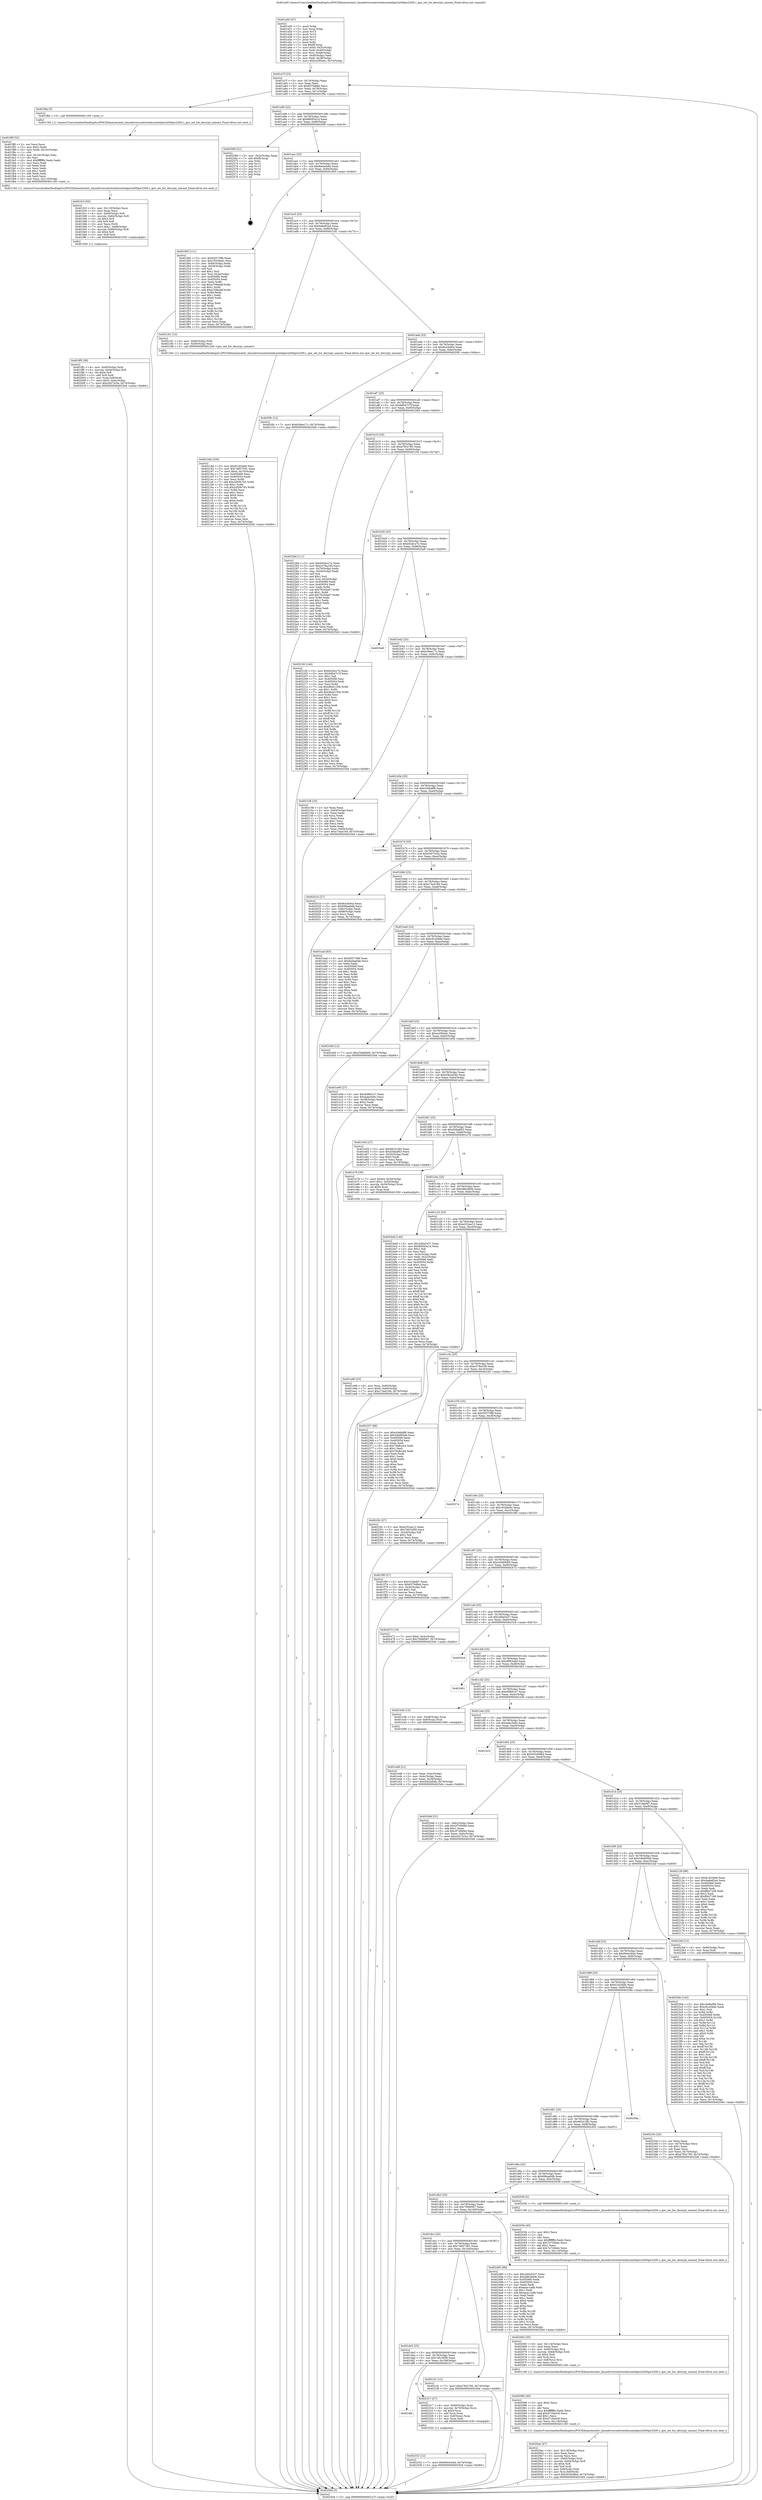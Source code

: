 digraph "0x401a50" {
  label = "0x401a50 (/mnt/c/Users/mathe/Desktop/tcc/POCII/binaries/extr_linuxdriversnetwirelessintelipw2x00ipw2200.c_ipw_set_hw_decrypt_unicast_Final-ollvm.out::main(0))"
  labelloc = "t"
  node[shape=record]

  Entry [label="",width=0.3,height=0.3,shape=circle,fillcolor=black,style=filled]
  "0x401a7f" [label="{
     0x401a7f [23]\l
     | [instrs]\l
     &nbsp;&nbsp;0x401a7f \<+3\>: mov -0x74(%rbp),%eax\l
     &nbsp;&nbsp;0x401a82 \<+2\>: mov %eax,%ecx\l
     &nbsp;&nbsp;0x401a84 \<+6\>: sub $0x837b8feb,%ecx\l
     &nbsp;&nbsp;0x401a8a \<+3\>: mov %eax,-0x78(%rbp)\l
     &nbsp;&nbsp;0x401a8d \<+3\>: mov %ecx,-0x7c(%rbp)\l
     &nbsp;&nbsp;0x401a90 \<+6\>: je 0000000000401f8a \<main+0x53a\>\l
  }"]
  "0x401f8a" [label="{
     0x401f8a [5]\l
     | [instrs]\l
     &nbsp;&nbsp;0x401f8a \<+5\>: call 0000000000401160 \<next_i\>\l
     | [calls]\l
     &nbsp;&nbsp;0x401160 \{1\} (/mnt/c/Users/mathe/Desktop/tcc/POCII/binaries/extr_linuxdriversnetwirelessintelipw2x00ipw2200.c_ipw_set_hw_decrypt_unicast_Final-ollvm.out::next_i)\l
  }"]
  "0x401a96" [label="{
     0x401a96 [22]\l
     | [instrs]\l
     &nbsp;&nbsp;0x401a96 \<+5\>: jmp 0000000000401a9b \<main+0x4b\>\l
     &nbsp;&nbsp;0x401a9b \<+3\>: mov -0x78(%rbp),%eax\l
     &nbsp;&nbsp;0x401a9e \<+5\>: sub $0x86093a14,%eax\l
     &nbsp;&nbsp;0x401aa3 \<+3\>: mov %eax,-0x80(%rbp)\l
     &nbsp;&nbsp;0x401aa6 \<+6\>: je 0000000000402569 \<main+0xb19\>\l
  }"]
  Exit [label="",width=0.3,height=0.3,shape=circle,fillcolor=black,style=filled,peripheries=2]
  "0x402569" [label="{
     0x402569 [21]\l
     | [instrs]\l
     &nbsp;&nbsp;0x402569 \<+3\>: mov -0x2c(%rbp),%eax\l
     &nbsp;&nbsp;0x40256c \<+7\>: add $0xf8,%rsp\l
     &nbsp;&nbsp;0x402573 \<+1\>: pop %rbx\l
     &nbsp;&nbsp;0x402574 \<+2\>: pop %r12\l
     &nbsp;&nbsp;0x402576 \<+2\>: pop %r13\l
     &nbsp;&nbsp;0x402578 \<+2\>: pop %r14\l
     &nbsp;&nbsp;0x40257a \<+2\>: pop %r15\l
     &nbsp;&nbsp;0x40257c \<+1\>: pop %rbp\l
     &nbsp;&nbsp;0x40257d \<+1\>: ret\l
  }"]
  "0x401aac" [label="{
     0x401aac [25]\l
     | [instrs]\l
     &nbsp;&nbsp;0x401aac \<+5\>: jmp 0000000000401ab1 \<main+0x61\>\l
     &nbsp;&nbsp;0x401ab1 \<+3\>: mov -0x78(%rbp),%eax\l
     &nbsp;&nbsp;0x401ab4 \<+5\>: sub $0x8a0aebde,%eax\l
     &nbsp;&nbsp;0x401ab9 \<+6\>: mov %eax,-0x84(%rbp)\l
     &nbsp;&nbsp;0x401abf \<+6\>: je 0000000000401f00 \<main+0x4b0\>\l
  }"]
  "0x4023bb" [label="{
     0x4023bb [142]\l
     | [instrs]\l
     &nbsp;&nbsp;0x4023bb \<+5\>: mov $0xc048a9f6,%ecx\l
     &nbsp;&nbsp;0x4023c0 \<+5\>: mov $0xc81a5dde,%edx\l
     &nbsp;&nbsp;0x4023c5 \<+3\>: mov $0x1,%sil\l
     &nbsp;&nbsp;0x4023c8 \<+3\>: xor %r8d,%r8d\l
     &nbsp;&nbsp;0x4023cb \<+8\>: mov 0x405068,%r9d\l
     &nbsp;&nbsp;0x4023d3 \<+8\>: mov 0x405054,%r10d\l
     &nbsp;&nbsp;0x4023db \<+4\>: sub $0x1,%r8d\l
     &nbsp;&nbsp;0x4023df \<+3\>: mov %r9d,%r11d\l
     &nbsp;&nbsp;0x4023e2 \<+3\>: add %r8d,%r11d\l
     &nbsp;&nbsp;0x4023e5 \<+4\>: imul %r11d,%r9d\l
     &nbsp;&nbsp;0x4023e9 \<+4\>: and $0x1,%r9d\l
     &nbsp;&nbsp;0x4023ed \<+4\>: cmp $0x0,%r9d\l
     &nbsp;&nbsp;0x4023f1 \<+3\>: sete %bl\l
     &nbsp;&nbsp;0x4023f4 \<+4\>: cmp $0xa,%r10d\l
     &nbsp;&nbsp;0x4023f8 \<+4\>: setl %r14b\l
     &nbsp;&nbsp;0x4023fc \<+3\>: mov %bl,%r15b\l
     &nbsp;&nbsp;0x4023ff \<+4\>: xor $0xff,%r15b\l
     &nbsp;&nbsp;0x402403 \<+3\>: mov %r14b,%r12b\l
     &nbsp;&nbsp;0x402406 \<+4\>: xor $0xff,%r12b\l
     &nbsp;&nbsp;0x40240a \<+4\>: xor $0x1,%sil\l
     &nbsp;&nbsp;0x40240e \<+3\>: mov %r15b,%r13b\l
     &nbsp;&nbsp;0x402411 \<+4\>: and $0xff,%r13b\l
     &nbsp;&nbsp;0x402415 \<+3\>: and %sil,%bl\l
     &nbsp;&nbsp;0x402418 \<+3\>: mov %r12b,%al\l
     &nbsp;&nbsp;0x40241b \<+2\>: and $0xff,%al\l
     &nbsp;&nbsp;0x40241d \<+3\>: and %sil,%r14b\l
     &nbsp;&nbsp;0x402420 \<+3\>: or %bl,%r13b\l
     &nbsp;&nbsp;0x402423 \<+3\>: or %r14b,%al\l
     &nbsp;&nbsp;0x402426 \<+3\>: xor %al,%r13b\l
     &nbsp;&nbsp;0x402429 \<+3\>: or %r12b,%r15b\l
     &nbsp;&nbsp;0x40242c \<+4\>: xor $0xff,%r15b\l
     &nbsp;&nbsp;0x402430 \<+4\>: or $0x1,%sil\l
     &nbsp;&nbsp;0x402434 \<+3\>: and %sil,%r15b\l
     &nbsp;&nbsp;0x402437 \<+3\>: or %r15b,%r13b\l
     &nbsp;&nbsp;0x40243a \<+4\>: test $0x1,%r13b\l
     &nbsp;&nbsp;0x40243e \<+3\>: cmovne %edx,%ecx\l
     &nbsp;&nbsp;0x402441 \<+3\>: mov %ecx,-0x74(%rbp)\l
     &nbsp;&nbsp;0x402444 \<+5\>: jmp 00000000004025d4 \<main+0xb84\>\l
  }"]
  "0x401f00" [label="{
     0x401f00 [111]\l
     | [instrs]\l
     &nbsp;&nbsp;0x401f00 \<+5\>: mov $0xf2f37388,%eax\l
     &nbsp;&nbsp;0x401f05 \<+5\>: mov $0x19328a0c,%ecx\l
     &nbsp;&nbsp;0x401f0a \<+3\>: mov -0x64(%rbp),%edx\l
     &nbsp;&nbsp;0x401f0d \<+3\>: cmp -0x54(%rbp),%edx\l
     &nbsp;&nbsp;0x401f10 \<+4\>: setl %sil\l
     &nbsp;&nbsp;0x401f14 \<+4\>: and $0x1,%sil\l
     &nbsp;&nbsp;0x401f18 \<+4\>: mov %sil,-0x2e(%rbp)\l
     &nbsp;&nbsp;0x401f1c \<+7\>: mov 0x405068,%edx\l
     &nbsp;&nbsp;0x401f23 \<+7\>: mov 0x405054,%edi\l
     &nbsp;&nbsp;0x401f2a \<+3\>: mov %edx,%r8d\l
     &nbsp;&nbsp;0x401f2d \<+7\>: sub $0xa708edaf,%r8d\l
     &nbsp;&nbsp;0x401f34 \<+4\>: sub $0x1,%r8d\l
     &nbsp;&nbsp;0x401f38 \<+7\>: add $0xa708edaf,%r8d\l
     &nbsp;&nbsp;0x401f3f \<+4\>: imul %r8d,%edx\l
     &nbsp;&nbsp;0x401f43 \<+3\>: and $0x1,%edx\l
     &nbsp;&nbsp;0x401f46 \<+3\>: cmp $0x0,%edx\l
     &nbsp;&nbsp;0x401f49 \<+4\>: sete %sil\l
     &nbsp;&nbsp;0x401f4d \<+3\>: cmp $0xa,%edi\l
     &nbsp;&nbsp;0x401f50 \<+4\>: setl %r9b\l
     &nbsp;&nbsp;0x401f54 \<+3\>: mov %sil,%r10b\l
     &nbsp;&nbsp;0x401f57 \<+3\>: and %r9b,%r10b\l
     &nbsp;&nbsp;0x401f5a \<+3\>: xor %r9b,%sil\l
     &nbsp;&nbsp;0x401f5d \<+3\>: or %sil,%r10b\l
     &nbsp;&nbsp;0x401f60 \<+4\>: test $0x1,%r10b\l
     &nbsp;&nbsp;0x401f64 \<+3\>: cmovne %ecx,%eax\l
     &nbsp;&nbsp;0x401f67 \<+3\>: mov %eax,-0x74(%rbp)\l
     &nbsp;&nbsp;0x401f6a \<+5\>: jmp 00000000004025d4 \<main+0xb84\>\l
  }"]
  "0x401ac5" [label="{
     0x401ac5 [25]\l
     | [instrs]\l
     &nbsp;&nbsp;0x401ac5 \<+5\>: jmp 0000000000401aca \<main+0x7a\>\l
     &nbsp;&nbsp;0x401aca \<+3\>: mov -0x78(%rbp),%eax\l
     &nbsp;&nbsp;0x401acd \<+5\>: sub $0x9a8e82a4,%eax\l
     &nbsp;&nbsp;0x401ad2 \<+6\>: mov %eax,-0x88(%rbp)\l
     &nbsp;&nbsp;0x401ad8 \<+6\>: je 0000000000402181 \<main+0x731\>\l
  }"]
  "0x402332" [label="{
     0x402332 [12]\l
     | [instrs]\l
     &nbsp;&nbsp;0x402332 \<+7\>: movl $0x60e4c6a4,-0x74(%rbp)\l
     &nbsp;&nbsp;0x402339 \<+5\>: jmp 00000000004025d4 \<main+0xb84\>\l
  }"]
  "0x402181" [label="{
     0x402181 [12]\l
     | [instrs]\l
     &nbsp;&nbsp;0x402181 \<+4\>: mov -0x60(%rbp),%rdi\l
     &nbsp;&nbsp;0x402185 \<+3\>: mov -0x50(%rbp),%esi\l
     &nbsp;&nbsp;0x402188 \<+5\>: call 00000000004013e0 \<ipw_set_hw_decrypt_unicast\>\l
     | [calls]\l
     &nbsp;&nbsp;0x4013e0 \{1\} (/mnt/c/Users/mathe/Desktop/tcc/POCII/binaries/extr_linuxdriversnetwirelessintelipw2x00ipw2200.c_ipw_set_hw_decrypt_unicast_Final-ollvm.out::ipw_set_hw_decrypt_unicast)\l
  }"]
  "0x401ade" [label="{
     0x401ade [25]\l
     | [instrs]\l
     &nbsp;&nbsp;0x401ade \<+5\>: jmp 0000000000401ae3 \<main+0x93\>\l
     &nbsp;&nbsp;0x401ae3 \<+3\>: mov -0x78(%rbp),%eax\l
     &nbsp;&nbsp;0x401ae6 \<+5\>: sub $0x9ce3e9ce,%eax\l
     &nbsp;&nbsp;0x401aeb \<+6\>: mov %eax,-0x8c(%rbp)\l
     &nbsp;&nbsp;0x401af1 \<+6\>: je 00000000004020fc \<main+0x6ac\>\l
  }"]
  "0x401dfe" [label="{
     0x401dfe\l
  }", style=dashed]
  "0x4020fc" [label="{
     0x4020fc [12]\l
     | [instrs]\l
     &nbsp;&nbsp;0x4020fc \<+7\>: movl $0xb36ee17c,-0x74(%rbp)\l
     &nbsp;&nbsp;0x402103 \<+5\>: jmp 00000000004025d4 \<main+0xb84\>\l
  }"]
  "0x401af7" [label="{
     0x401af7 [25]\l
     | [instrs]\l
     &nbsp;&nbsp;0x401af7 \<+5\>: jmp 0000000000401afc \<main+0xac\>\l
     &nbsp;&nbsp;0x401afc \<+3\>: mov -0x78(%rbp),%eax\l
     &nbsp;&nbsp;0x401aff \<+5\>: sub $0x9db47c7f,%eax\l
     &nbsp;&nbsp;0x401b04 \<+6\>: mov %eax,-0x90(%rbp)\l
     &nbsp;&nbsp;0x401b0a \<+6\>: je 000000000040228d \<main+0x83d\>\l
  }"]
  "0x402317" [label="{
     0x402317 [27]\l
     | [instrs]\l
     &nbsp;&nbsp;0x402317 \<+4\>: mov -0x60(%rbp),%rax\l
     &nbsp;&nbsp;0x40231b \<+4\>: movslq -0x70(%rbp),%rcx\l
     &nbsp;&nbsp;0x40231f \<+4\>: shl $0x4,%rcx\l
     &nbsp;&nbsp;0x402323 \<+3\>: add %rcx,%rax\l
     &nbsp;&nbsp;0x402326 \<+4\>: mov 0x8(%rax),%rax\l
     &nbsp;&nbsp;0x40232a \<+3\>: mov %rax,%rdi\l
     &nbsp;&nbsp;0x40232d \<+5\>: call 0000000000401030 \<free@plt\>\l
     | [calls]\l
     &nbsp;&nbsp;0x401030 \{1\} (unknown)\l
  }"]
  "0x40228d" [label="{
     0x40228d [111]\l
     | [instrs]\l
     &nbsp;&nbsp;0x40228d \<+5\>: mov $0xb02bcc7e,%eax\l
     &nbsp;&nbsp;0x402292 \<+5\>: mov $0xe378a339,%ecx\l
     &nbsp;&nbsp;0x402297 \<+3\>: mov -0x70(%rbp),%edx\l
     &nbsp;&nbsp;0x40229a \<+3\>: cmp -0x54(%rbp),%edx\l
     &nbsp;&nbsp;0x40229d \<+4\>: setl %sil\l
     &nbsp;&nbsp;0x4022a1 \<+4\>: and $0x1,%sil\l
     &nbsp;&nbsp;0x4022a5 \<+4\>: mov %sil,-0x2d(%rbp)\l
     &nbsp;&nbsp;0x4022a9 \<+7\>: mov 0x405068,%edx\l
     &nbsp;&nbsp;0x4022b0 \<+7\>: mov 0x405054,%edi\l
     &nbsp;&nbsp;0x4022b7 \<+3\>: mov %edx,%r8d\l
     &nbsp;&nbsp;0x4022ba \<+7\>: sub $0x76204a07,%r8d\l
     &nbsp;&nbsp;0x4022c1 \<+4\>: sub $0x1,%r8d\l
     &nbsp;&nbsp;0x4022c5 \<+7\>: add $0x76204a07,%r8d\l
     &nbsp;&nbsp;0x4022cc \<+4\>: imul %r8d,%edx\l
     &nbsp;&nbsp;0x4022d0 \<+3\>: and $0x1,%edx\l
     &nbsp;&nbsp;0x4022d3 \<+3\>: cmp $0x0,%edx\l
     &nbsp;&nbsp;0x4022d6 \<+4\>: sete %sil\l
     &nbsp;&nbsp;0x4022da \<+3\>: cmp $0xa,%edi\l
     &nbsp;&nbsp;0x4022dd \<+4\>: setl %r9b\l
     &nbsp;&nbsp;0x4022e1 \<+3\>: mov %sil,%r10b\l
     &nbsp;&nbsp;0x4022e4 \<+3\>: and %r9b,%r10b\l
     &nbsp;&nbsp;0x4022e7 \<+3\>: xor %r9b,%sil\l
     &nbsp;&nbsp;0x4022ea \<+3\>: or %sil,%r10b\l
     &nbsp;&nbsp;0x4022ed \<+4\>: test $0x1,%r10b\l
     &nbsp;&nbsp;0x4022f1 \<+3\>: cmovne %ecx,%eax\l
     &nbsp;&nbsp;0x4022f4 \<+3\>: mov %eax,-0x74(%rbp)\l
     &nbsp;&nbsp;0x4022f7 \<+5\>: jmp 00000000004025d4 \<main+0xb84\>\l
  }"]
  "0x401b10" [label="{
     0x401b10 [25]\l
     | [instrs]\l
     &nbsp;&nbsp;0x401b10 \<+5\>: jmp 0000000000401b15 \<main+0xc5\>\l
     &nbsp;&nbsp;0x401b15 \<+3\>: mov -0x78(%rbp),%eax\l
     &nbsp;&nbsp;0x401b18 \<+5\>: sub $0xa783c785,%eax\l
     &nbsp;&nbsp;0x401b1d \<+6\>: mov %eax,-0x94(%rbp)\l
     &nbsp;&nbsp;0x401b23 \<+6\>: je 00000000004021fd \<main+0x7ad\>\l
  }"]
  "0x401de5" [label="{
     0x401de5 [25]\l
     | [instrs]\l
     &nbsp;&nbsp;0x401de5 \<+5\>: jmp 0000000000401dea \<main+0x39a\>\l
     &nbsp;&nbsp;0x401dea \<+3\>: mov -0x78(%rbp),%eax\l
     &nbsp;&nbsp;0x401ded \<+5\>: sub $0x7d01bf56,%eax\l
     &nbsp;&nbsp;0x401df2 \<+6\>: mov %eax,-0x108(%rbp)\l
     &nbsp;&nbsp;0x401df8 \<+6\>: je 0000000000402317 \<main+0x8c7\>\l
  }"]
  "0x4021fd" [label="{
     0x4021fd [144]\l
     | [instrs]\l
     &nbsp;&nbsp;0x4021fd \<+5\>: mov $0xb02bcc7e,%eax\l
     &nbsp;&nbsp;0x402202 \<+5\>: mov $0x9db47c7f,%ecx\l
     &nbsp;&nbsp;0x402207 \<+2\>: mov $0x1,%dl\l
     &nbsp;&nbsp;0x402209 \<+7\>: mov 0x405068,%esi\l
     &nbsp;&nbsp;0x402210 \<+7\>: mov 0x405054,%edi\l
     &nbsp;&nbsp;0x402217 \<+3\>: mov %esi,%r8d\l
     &nbsp;&nbsp;0x40221a \<+7\>: sub $0x46a4135b,%r8d\l
     &nbsp;&nbsp;0x402221 \<+4\>: sub $0x1,%r8d\l
     &nbsp;&nbsp;0x402225 \<+7\>: add $0x46a4135b,%r8d\l
     &nbsp;&nbsp;0x40222c \<+4\>: imul %r8d,%esi\l
     &nbsp;&nbsp;0x402230 \<+3\>: and $0x1,%esi\l
     &nbsp;&nbsp;0x402233 \<+3\>: cmp $0x0,%esi\l
     &nbsp;&nbsp;0x402236 \<+4\>: sete %r9b\l
     &nbsp;&nbsp;0x40223a \<+3\>: cmp $0xa,%edi\l
     &nbsp;&nbsp;0x40223d \<+4\>: setl %r10b\l
     &nbsp;&nbsp;0x402241 \<+3\>: mov %r9b,%r11b\l
     &nbsp;&nbsp;0x402244 \<+4\>: xor $0xff,%r11b\l
     &nbsp;&nbsp;0x402248 \<+3\>: mov %r10b,%bl\l
     &nbsp;&nbsp;0x40224b \<+3\>: xor $0xff,%bl\l
     &nbsp;&nbsp;0x40224e \<+3\>: xor $0x1,%dl\l
     &nbsp;&nbsp;0x402251 \<+3\>: mov %r11b,%r14b\l
     &nbsp;&nbsp;0x402254 \<+4\>: and $0xff,%r14b\l
     &nbsp;&nbsp;0x402258 \<+3\>: and %dl,%r9b\l
     &nbsp;&nbsp;0x40225b \<+3\>: mov %bl,%r15b\l
     &nbsp;&nbsp;0x40225e \<+4\>: and $0xff,%r15b\l
     &nbsp;&nbsp;0x402262 \<+3\>: and %dl,%r10b\l
     &nbsp;&nbsp;0x402265 \<+3\>: or %r9b,%r14b\l
     &nbsp;&nbsp;0x402268 \<+3\>: or %r10b,%r15b\l
     &nbsp;&nbsp;0x40226b \<+3\>: xor %r15b,%r14b\l
     &nbsp;&nbsp;0x40226e \<+3\>: or %bl,%r11b\l
     &nbsp;&nbsp;0x402271 \<+4\>: xor $0xff,%r11b\l
     &nbsp;&nbsp;0x402275 \<+3\>: or $0x1,%dl\l
     &nbsp;&nbsp;0x402278 \<+3\>: and %dl,%r11b\l
     &nbsp;&nbsp;0x40227b \<+3\>: or %r11b,%r14b\l
     &nbsp;&nbsp;0x40227e \<+4\>: test $0x1,%r14b\l
     &nbsp;&nbsp;0x402282 \<+3\>: cmovne %ecx,%eax\l
     &nbsp;&nbsp;0x402285 \<+3\>: mov %eax,-0x74(%rbp)\l
     &nbsp;&nbsp;0x402288 \<+5\>: jmp 00000000004025d4 \<main+0xb84\>\l
  }"]
  "0x401b29" [label="{
     0x401b29 [25]\l
     | [instrs]\l
     &nbsp;&nbsp;0x401b29 \<+5\>: jmp 0000000000401b2e \<main+0xde\>\l
     &nbsp;&nbsp;0x401b2e \<+3\>: mov -0x78(%rbp),%eax\l
     &nbsp;&nbsp;0x401b31 \<+5\>: sub $0xb02bcc7e,%eax\l
     &nbsp;&nbsp;0x401b36 \<+6\>: mov %eax,-0x98(%rbp)\l
     &nbsp;&nbsp;0x401b3c \<+6\>: je 00000000004025a9 \<main+0xb59\>\l
  }"]
  "0x4021f1" [label="{
     0x4021f1 [12]\l
     | [instrs]\l
     &nbsp;&nbsp;0x4021f1 \<+7\>: movl $0xa783c785,-0x74(%rbp)\l
     &nbsp;&nbsp;0x4021f8 \<+5\>: jmp 00000000004025d4 \<main+0xb84\>\l
  }"]
  "0x4025a9" [label="{
     0x4025a9\l
  }", style=dashed]
  "0x401b42" [label="{
     0x401b42 [25]\l
     | [instrs]\l
     &nbsp;&nbsp;0x401b42 \<+5\>: jmp 0000000000401b47 \<main+0xf7\>\l
     &nbsp;&nbsp;0x401b47 \<+3\>: mov -0x78(%rbp),%eax\l
     &nbsp;&nbsp;0x401b4a \<+5\>: sub $0xb36ee17c,%eax\l
     &nbsp;&nbsp;0x401b4f \<+6\>: mov %eax,-0x9c(%rbp)\l
     &nbsp;&nbsp;0x401b55 \<+6\>: je 0000000000402108 \<main+0x6b8\>\l
  }"]
  "0x401dcc" [label="{
     0x401dcc [25]\l
     | [instrs]\l
     &nbsp;&nbsp;0x401dcc \<+5\>: jmp 0000000000401dd1 \<main+0x381\>\l
     &nbsp;&nbsp;0x401dd1 \<+3\>: mov -0x78(%rbp),%eax\l
     &nbsp;&nbsp;0x401dd4 \<+5\>: sub $0x74857391,%eax\l
     &nbsp;&nbsp;0x401dd9 \<+6\>: mov %eax,-0x104(%rbp)\l
     &nbsp;&nbsp;0x401ddf \<+6\>: je 00000000004021f1 \<main+0x7a1\>\l
  }"]
  "0x402108" [label="{
     0x402108 [33]\l
     | [instrs]\l
     &nbsp;&nbsp;0x402108 \<+2\>: xor %eax,%eax\l
     &nbsp;&nbsp;0x40210a \<+3\>: mov -0x64(%rbp),%ecx\l
     &nbsp;&nbsp;0x40210d \<+2\>: mov %eax,%edx\l
     &nbsp;&nbsp;0x40210f \<+2\>: sub %ecx,%edx\l
     &nbsp;&nbsp;0x402111 \<+2\>: mov %eax,%ecx\l
     &nbsp;&nbsp;0x402113 \<+3\>: sub $0x1,%ecx\l
     &nbsp;&nbsp;0x402116 \<+2\>: add %ecx,%edx\l
     &nbsp;&nbsp;0x402118 \<+2\>: sub %edx,%eax\l
     &nbsp;&nbsp;0x40211a \<+3\>: mov %eax,-0x64(%rbp)\l
     &nbsp;&nbsp;0x40211d \<+7\>: movl $0xc74a4184,-0x74(%rbp)\l
     &nbsp;&nbsp;0x402124 \<+5\>: jmp 00000000004025d4 \<main+0xb84\>\l
  }"]
  "0x401b5b" [label="{
     0x401b5b [25]\l
     | [instrs]\l
     &nbsp;&nbsp;0x401b5b \<+5\>: jmp 0000000000401b60 \<main+0x110\>\l
     &nbsp;&nbsp;0x401b60 \<+3\>: mov -0x78(%rbp),%eax\l
     &nbsp;&nbsp;0x401b63 \<+5\>: sub $0xc048a9f6,%eax\l
     &nbsp;&nbsp;0x401b68 \<+6\>: mov %eax,-0xa0(%rbp)\l
     &nbsp;&nbsp;0x401b6e \<+6\>: je 00000000004025b5 \<main+0xb65\>\l
  }"]
  "0x402485" [label="{
     0x402485 [88]\l
     | [instrs]\l
     &nbsp;&nbsp;0x402485 \<+5\>: mov $0x2d0a5437,%eax\l
     &nbsp;&nbsp;0x40248a \<+5\>: mov $0xdd6cbb0b,%ecx\l
     &nbsp;&nbsp;0x40248f \<+7\>: mov 0x405068,%edx\l
     &nbsp;&nbsp;0x402496 \<+7\>: mov 0x405054,%esi\l
     &nbsp;&nbsp;0x40249d \<+2\>: mov %edx,%edi\l
     &nbsp;&nbsp;0x40249f \<+6\>: sub $0xeaac1adb,%edi\l
     &nbsp;&nbsp;0x4024a5 \<+3\>: sub $0x1,%edi\l
     &nbsp;&nbsp;0x4024a8 \<+6\>: add $0xeaac1adb,%edi\l
     &nbsp;&nbsp;0x4024ae \<+3\>: imul %edi,%edx\l
     &nbsp;&nbsp;0x4024b1 \<+3\>: and $0x1,%edx\l
     &nbsp;&nbsp;0x4024b4 \<+3\>: cmp $0x0,%edx\l
     &nbsp;&nbsp;0x4024b7 \<+4\>: sete %r8b\l
     &nbsp;&nbsp;0x4024bb \<+3\>: cmp $0xa,%esi\l
     &nbsp;&nbsp;0x4024be \<+4\>: setl %r9b\l
     &nbsp;&nbsp;0x4024c2 \<+3\>: mov %r8b,%r10b\l
     &nbsp;&nbsp;0x4024c5 \<+3\>: and %r9b,%r10b\l
     &nbsp;&nbsp;0x4024c8 \<+3\>: xor %r9b,%r8b\l
     &nbsp;&nbsp;0x4024cb \<+3\>: or %r8b,%r10b\l
     &nbsp;&nbsp;0x4024ce \<+4\>: test $0x1,%r10b\l
     &nbsp;&nbsp;0x4024d2 \<+3\>: cmovne %ecx,%eax\l
     &nbsp;&nbsp;0x4024d5 \<+3\>: mov %eax,-0x74(%rbp)\l
     &nbsp;&nbsp;0x4024d8 \<+5\>: jmp 00000000004025d4 \<main+0xb84\>\l
  }"]
  "0x4025b5" [label="{
     0x4025b5\l
  }", style=dashed]
  "0x401b74" [label="{
     0x401b74 [25]\l
     | [instrs]\l
     &nbsp;&nbsp;0x401b74 \<+5\>: jmp 0000000000401b79 \<main+0x129\>\l
     &nbsp;&nbsp;0x401b79 \<+3\>: mov -0x78(%rbp),%eax\l
     &nbsp;&nbsp;0x401b7c \<+5\>: sub $0xc0d73c5a,%eax\l
     &nbsp;&nbsp;0x401b81 \<+6\>: mov %eax,-0xa4(%rbp)\l
     &nbsp;&nbsp;0x401b87 \<+6\>: je 000000000040201b \<main+0x5cb\>\l
  }"]
  "0x40218d" [label="{
     0x40218d [100]\l
     | [instrs]\l
     &nbsp;&nbsp;0x40218d \<+5\>: mov $0x61d24bfe,%esi\l
     &nbsp;&nbsp;0x402192 \<+5\>: mov $0x74857391,%eax\l
     &nbsp;&nbsp;0x402197 \<+7\>: movl $0x0,-0x70(%rbp)\l
     &nbsp;&nbsp;0x40219e \<+7\>: mov 0x405068,%ecx\l
     &nbsp;&nbsp;0x4021a5 \<+7\>: mov 0x405054,%edx\l
     &nbsp;&nbsp;0x4021ac \<+3\>: mov %ecx,%r8d\l
     &nbsp;&nbsp;0x4021af \<+7\>: add $0x2d50b7d3,%r8d\l
     &nbsp;&nbsp;0x4021b6 \<+4\>: sub $0x1,%r8d\l
     &nbsp;&nbsp;0x4021ba \<+7\>: sub $0x2d50b7d3,%r8d\l
     &nbsp;&nbsp;0x4021c1 \<+4\>: imul %r8d,%ecx\l
     &nbsp;&nbsp;0x4021c5 \<+3\>: and $0x1,%ecx\l
     &nbsp;&nbsp;0x4021c8 \<+3\>: cmp $0x0,%ecx\l
     &nbsp;&nbsp;0x4021cb \<+4\>: sete %r9b\l
     &nbsp;&nbsp;0x4021cf \<+3\>: cmp $0xa,%edx\l
     &nbsp;&nbsp;0x4021d2 \<+4\>: setl %r10b\l
     &nbsp;&nbsp;0x4021d6 \<+3\>: mov %r9b,%r11b\l
     &nbsp;&nbsp;0x4021d9 \<+3\>: and %r10b,%r11b\l
     &nbsp;&nbsp;0x4021dc \<+3\>: xor %r10b,%r9b\l
     &nbsp;&nbsp;0x4021df \<+3\>: or %r9b,%r11b\l
     &nbsp;&nbsp;0x4021e2 \<+4\>: test $0x1,%r11b\l
     &nbsp;&nbsp;0x4021e6 \<+3\>: cmovne %eax,%esi\l
     &nbsp;&nbsp;0x4021e9 \<+3\>: mov %esi,-0x74(%rbp)\l
     &nbsp;&nbsp;0x4021ec \<+5\>: jmp 00000000004025d4 \<main+0xb84\>\l
  }"]
  "0x40201b" [label="{
     0x40201b [27]\l
     | [instrs]\l
     &nbsp;&nbsp;0x40201b \<+5\>: mov $0x9ce3e9ce,%eax\l
     &nbsp;&nbsp;0x402020 \<+5\>: mov $0x696aa0db,%ecx\l
     &nbsp;&nbsp;0x402025 \<+3\>: mov -0x6c(%rbp),%edx\l
     &nbsp;&nbsp;0x402028 \<+3\>: cmp -0x68(%rbp),%edx\l
     &nbsp;&nbsp;0x40202b \<+3\>: cmovl %ecx,%eax\l
     &nbsp;&nbsp;0x40202e \<+3\>: mov %eax,-0x74(%rbp)\l
     &nbsp;&nbsp;0x402031 \<+5\>: jmp 00000000004025d4 \<main+0xb84\>\l
  }"]
  "0x401b8d" [label="{
     0x401b8d [25]\l
     | [instrs]\l
     &nbsp;&nbsp;0x401b8d \<+5\>: jmp 0000000000401b92 \<main+0x142\>\l
     &nbsp;&nbsp;0x401b92 \<+3\>: mov -0x78(%rbp),%eax\l
     &nbsp;&nbsp;0x401b95 \<+5\>: sub $0xc74a4184,%eax\l
     &nbsp;&nbsp;0x401b9a \<+6\>: mov %eax,-0xa8(%rbp)\l
     &nbsp;&nbsp;0x401ba0 \<+6\>: je 0000000000401ead \<main+0x45d\>\l
  }"]
  "0x4020ae" [label="{
     0x4020ae [47]\l
     | [instrs]\l
     &nbsp;&nbsp;0x4020ae \<+6\>: mov -0x118(%rbp),%ecx\l
     &nbsp;&nbsp;0x4020b4 \<+3\>: imul %eax,%ecx\l
     &nbsp;&nbsp;0x4020b7 \<+3\>: movslq %ecx,%rsi\l
     &nbsp;&nbsp;0x4020ba \<+4\>: mov -0x60(%rbp),%rdi\l
     &nbsp;&nbsp;0x4020be \<+4\>: movslq -0x64(%rbp),%r8\l
     &nbsp;&nbsp;0x4020c2 \<+4\>: shl $0x4,%r8\l
     &nbsp;&nbsp;0x4020c6 \<+3\>: add %r8,%rdi\l
     &nbsp;&nbsp;0x4020c9 \<+4\>: mov 0x8(%rdi),%rdi\l
     &nbsp;&nbsp;0x4020cd \<+4\>: mov %rsi,0x8(%rdi)\l
     &nbsp;&nbsp;0x4020d1 \<+7\>: movl $0x5034586d,-0x74(%rbp)\l
     &nbsp;&nbsp;0x4020d8 \<+5\>: jmp 00000000004025d4 \<main+0xb84\>\l
  }"]
  "0x401ead" [label="{
     0x401ead [83]\l
     | [instrs]\l
     &nbsp;&nbsp;0x401ead \<+5\>: mov $0xf2f37388,%eax\l
     &nbsp;&nbsp;0x401eb2 \<+5\>: mov $0x8a0aebde,%ecx\l
     &nbsp;&nbsp;0x401eb7 \<+2\>: xor %edx,%edx\l
     &nbsp;&nbsp;0x401eb9 \<+7\>: mov 0x405068,%esi\l
     &nbsp;&nbsp;0x401ec0 \<+7\>: mov 0x405054,%edi\l
     &nbsp;&nbsp;0x401ec7 \<+3\>: sub $0x1,%edx\l
     &nbsp;&nbsp;0x401eca \<+3\>: mov %esi,%r8d\l
     &nbsp;&nbsp;0x401ecd \<+3\>: add %edx,%r8d\l
     &nbsp;&nbsp;0x401ed0 \<+4\>: imul %r8d,%esi\l
     &nbsp;&nbsp;0x401ed4 \<+3\>: and $0x1,%esi\l
     &nbsp;&nbsp;0x401ed7 \<+3\>: cmp $0x0,%esi\l
     &nbsp;&nbsp;0x401eda \<+4\>: sete %r9b\l
     &nbsp;&nbsp;0x401ede \<+3\>: cmp $0xa,%edi\l
     &nbsp;&nbsp;0x401ee1 \<+4\>: setl %r10b\l
     &nbsp;&nbsp;0x401ee5 \<+3\>: mov %r9b,%r11b\l
     &nbsp;&nbsp;0x401ee8 \<+3\>: and %r10b,%r11b\l
     &nbsp;&nbsp;0x401eeb \<+3\>: xor %r10b,%r9b\l
     &nbsp;&nbsp;0x401eee \<+3\>: or %r9b,%r11b\l
     &nbsp;&nbsp;0x401ef1 \<+4\>: test $0x1,%r11b\l
     &nbsp;&nbsp;0x401ef5 \<+3\>: cmovne %ecx,%eax\l
     &nbsp;&nbsp;0x401ef8 \<+3\>: mov %eax,-0x74(%rbp)\l
     &nbsp;&nbsp;0x401efb \<+5\>: jmp 00000000004025d4 \<main+0xb84\>\l
  }"]
  "0x401ba6" [label="{
     0x401ba6 [25]\l
     | [instrs]\l
     &nbsp;&nbsp;0x401ba6 \<+5\>: jmp 0000000000401bab \<main+0x15b\>\l
     &nbsp;&nbsp;0x401bab \<+3\>: mov -0x78(%rbp),%eax\l
     &nbsp;&nbsp;0x401bae \<+5\>: sub $0xc81a5dde,%eax\l
     &nbsp;&nbsp;0x401bb3 \<+6\>: mov %eax,-0xac(%rbp)\l
     &nbsp;&nbsp;0x401bb9 \<+6\>: je 0000000000402449 \<main+0x9f9\>\l
  }"]
  "0x402086" [label="{
     0x402086 [40]\l
     | [instrs]\l
     &nbsp;&nbsp;0x402086 \<+5\>: mov $0x2,%ecx\l
     &nbsp;&nbsp;0x40208b \<+1\>: cltd\l
     &nbsp;&nbsp;0x40208c \<+2\>: idiv %ecx\l
     &nbsp;&nbsp;0x40208e \<+6\>: imul $0xfffffffe,%edx,%ecx\l
     &nbsp;&nbsp;0x402094 \<+6\>: add $0xd716a430,%ecx\l
     &nbsp;&nbsp;0x40209a \<+3\>: add $0x1,%ecx\l
     &nbsp;&nbsp;0x40209d \<+6\>: sub $0xd716a430,%ecx\l
     &nbsp;&nbsp;0x4020a3 \<+6\>: mov %ecx,-0x118(%rbp)\l
     &nbsp;&nbsp;0x4020a9 \<+5\>: call 0000000000401160 \<next_i\>\l
     | [calls]\l
     &nbsp;&nbsp;0x401160 \{1\} (/mnt/c/Users/mathe/Desktop/tcc/POCII/binaries/extr_linuxdriversnetwirelessintelipw2x00ipw2200.c_ipw_set_hw_decrypt_unicast_Final-ollvm.out::next_i)\l
  }"]
  "0x402449" [label="{
     0x402449 [12]\l
     | [instrs]\l
     &nbsp;&nbsp;0x402449 \<+7\>: movl $0x25dd0b69,-0x74(%rbp)\l
     &nbsp;&nbsp;0x402450 \<+5\>: jmp 00000000004025d4 \<main+0xb84\>\l
  }"]
  "0x401bbf" [label="{
     0x401bbf [25]\l
     | [instrs]\l
     &nbsp;&nbsp;0x401bbf \<+5\>: jmp 0000000000401bc4 \<main+0x174\>\l
     &nbsp;&nbsp;0x401bc4 \<+3\>: mov -0x78(%rbp),%eax\l
     &nbsp;&nbsp;0x401bc7 \<+5\>: sub $0xce290a4c,%eax\l
     &nbsp;&nbsp;0x401bcc \<+6\>: mov %eax,-0xb0(%rbp)\l
     &nbsp;&nbsp;0x401bd2 \<+6\>: je 0000000000401e08 \<main+0x3b8\>\l
  }"]
  "0x402063" [label="{
     0x402063 [35]\l
     | [instrs]\l
     &nbsp;&nbsp;0x402063 \<+6\>: mov -0x114(%rbp),%ecx\l
     &nbsp;&nbsp;0x402069 \<+3\>: imul %eax,%ecx\l
     &nbsp;&nbsp;0x40206c \<+4\>: mov -0x60(%rbp),%rsi\l
     &nbsp;&nbsp;0x402070 \<+4\>: movslq -0x64(%rbp),%rdi\l
     &nbsp;&nbsp;0x402074 \<+4\>: shl $0x4,%rdi\l
     &nbsp;&nbsp;0x402078 \<+3\>: add %rdi,%rsi\l
     &nbsp;&nbsp;0x40207b \<+4\>: mov 0x8(%rsi),%rsi\l
     &nbsp;&nbsp;0x40207f \<+2\>: mov %ecx,(%rsi)\l
     &nbsp;&nbsp;0x402081 \<+5\>: call 0000000000401160 \<next_i\>\l
     | [calls]\l
     &nbsp;&nbsp;0x401160 \{1\} (/mnt/c/Users/mathe/Desktop/tcc/POCII/binaries/extr_linuxdriversnetwirelessintelipw2x00ipw2200.c_ipw_set_hw_decrypt_unicast_Final-ollvm.out::next_i)\l
  }"]
  "0x401e08" [label="{
     0x401e08 [27]\l
     | [instrs]\l
     &nbsp;&nbsp;0x401e08 \<+5\>: mov $0x40f691e7,%eax\l
     &nbsp;&nbsp;0x401e0d \<+5\>: mov $0x4abc5e6c,%ecx\l
     &nbsp;&nbsp;0x401e12 \<+3\>: mov -0x38(%rbp),%edx\l
     &nbsp;&nbsp;0x401e15 \<+3\>: cmp $0x2,%edx\l
     &nbsp;&nbsp;0x401e18 \<+3\>: cmovne %ecx,%eax\l
     &nbsp;&nbsp;0x401e1b \<+3\>: mov %eax,-0x74(%rbp)\l
     &nbsp;&nbsp;0x401e1e \<+5\>: jmp 00000000004025d4 \<main+0xb84\>\l
  }"]
  "0x401bd8" [label="{
     0x401bd8 [25]\l
     | [instrs]\l
     &nbsp;&nbsp;0x401bd8 \<+5\>: jmp 0000000000401bdd \<main+0x18d\>\l
     &nbsp;&nbsp;0x401bdd \<+3\>: mov -0x78(%rbp),%eax\l
     &nbsp;&nbsp;0x401be0 \<+5\>: sub $0xd3b2a04b,%eax\l
     &nbsp;&nbsp;0x401be5 \<+6\>: mov %eax,-0xb4(%rbp)\l
     &nbsp;&nbsp;0x401beb \<+6\>: je 0000000000401e5d \<main+0x40d\>\l
  }"]
  "0x4025d4" [label="{
     0x4025d4 [5]\l
     | [instrs]\l
     &nbsp;&nbsp;0x4025d4 \<+5\>: jmp 0000000000401a7f \<main+0x2f\>\l
  }"]
  "0x401a50" [label="{
     0x401a50 [47]\l
     | [instrs]\l
     &nbsp;&nbsp;0x401a50 \<+1\>: push %rbp\l
     &nbsp;&nbsp;0x401a51 \<+3\>: mov %rsp,%rbp\l
     &nbsp;&nbsp;0x401a54 \<+2\>: push %r15\l
     &nbsp;&nbsp;0x401a56 \<+2\>: push %r14\l
     &nbsp;&nbsp;0x401a58 \<+2\>: push %r13\l
     &nbsp;&nbsp;0x401a5a \<+2\>: push %r12\l
     &nbsp;&nbsp;0x401a5c \<+1\>: push %rbx\l
     &nbsp;&nbsp;0x401a5d \<+7\>: sub $0xf8,%rsp\l
     &nbsp;&nbsp;0x401a64 \<+7\>: movl $0x0,-0x3c(%rbp)\l
     &nbsp;&nbsp;0x401a6b \<+3\>: mov %edi,-0x40(%rbp)\l
     &nbsp;&nbsp;0x401a6e \<+4\>: mov %rsi,-0x48(%rbp)\l
     &nbsp;&nbsp;0x401a72 \<+3\>: mov -0x40(%rbp),%edi\l
     &nbsp;&nbsp;0x401a75 \<+3\>: mov %edi,-0x38(%rbp)\l
     &nbsp;&nbsp;0x401a78 \<+7\>: movl $0xce290a4c,-0x74(%rbp)\l
  }"]
  "0x40203b" [label="{
     0x40203b [40]\l
     | [instrs]\l
     &nbsp;&nbsp;0x40203b \<+5\>: mov $0x2,%ecx\l
     &nbsp;&nbsp;0x402040 \<+1\>: cltd\l
     &nbsp;&nbsp;0x402041 \<+2\>: idiv %ecx\l
     &nbsp;&nbsp;0x402043 \<+6\>: imul $0xfffffffe,%edx,%ecx\l
     &nbsp;&nbsp;0x402049 \<+6\>: sub $0x7e73d4dc,%ecx\l
     &nbsp;&nbsp;0x40204f \<+3\>: add $0x1,%ecx\l
     &nbsp;&nbsp;0x402052 \<+6\>: add $0x7e73d4dc,%ecx\l
     &nbsp;&nbsp;0x402058 \<+6\>: mov %ecx,-0x114(%rbp)\l
     &nbsp;&nbsp;0x40205e \<+5\>: call 0000000000401160 \<next_i\>\l
     | [calls]\l
     &nbsp;&nbsp;0x401160 \{1\} (/mnt/c/Users/mathe/Desktop/tcc/POCII/binaries/extr_linuxdriversnetwirelessintelipw2x00ipw2200.c_ipw_set_hw_decrypt_unicast_Final-ollvm.out::next_i)\l
  }"]
  "0x401e5d" [label="{
     0x401e5d [27]\l
     | [instrs]\l
     &nbsp;&nbsp;0x401e5d \<+5\>: mov $0x662418fc,%eax\l
     &nbsp;&nbsp;0x401e62 \<+5\>: mov $0xd3dadf43,%ecx\l
     &nbsp;&nbsp;0x401e67 \<+3\>: mov -0x34(%rbp),%edx\l
     &nbsp;&nbsp;0x401e6a \<+3\>: cmp $0x0,%edx\l
     &nbsp;&nbsp;0x401e6d \<+3\>: cmove %ecx,%eax\l
     &nbsp;&nbsp;0x401e70 \<+3\>: mov %eax,-0x74(%rbp)\l
     &nbsp;&nbsp;0x401e73 \<+5\>: jmp 00000000004025d4 \<main+0xb84\>\l
  }"]
  "0x401bf1" [label="{
     0x401bf1 [25]\l
     | [instrs]\l
     &nbsp;&nbsp;0x401bf1 \<+5\>: jmp 0000000000401bf6 \<main+0x1a6\>\l
     &nbsp;&nbsp;0x401bf6 \<+3\>: mov -0x78(%rbp),%eax\l
     &nbsp;&nbsp;0x401bf9 \<+5\>: sub $0xd3dadf43,%eax\l
     &nbsp;&nbsp;0x401bfe \<+6\>: mov %eax,-0xb8(%rbp)\l
     &nbsp;&nbsp;0x401c04 \<+6\>: je 0000000000401e78 \<main+0x428\>\l
  }"]
  "0x401db3" [label="{
     0x401db3 [25]\l
     | [instrs]\l
     &nbsp;&nbsp;0x401db3 \<+5\>: jmp 0000000000401db8 \<main+0x368\>\l
     &nbsp;&nbsp;0x401db8 \<+3\>: mov -0x78(%rbp),%eax\l
     &nbsp;&nbsp;0x401dbb \<+5\>: sub $0x700fd567,%eax\l
     &nbsp;&nbsp;0x401dc0 \<+6\>: mov %eax,-0x100(%rbp)\l
     &nbsp;&nbsp;0x401dc6 \<+6\>: je 0000000000402485 \<main+0xa35\>\l
  }"]
  "0x401e78" [label="{
     0x401e78 [30]\l
     | [instrs]\l
     &nbsp;&nbsp;0x401e78 \<+7\>: movl $0x64,-0x50(%rbp)\l
     &nbsp;&nbsp;0x401e7f \<+7\>: movl $0x1,-0x54(%rbp)\l
     &nbsp;&nbsp;0x401e86 \<+4\>: movslq -0x54(%rbp),%rax\l
     &nbsp;&nbsp;0x401e8a \<+4\>: shl $0x4,%rax\l
     &nbsp;&nbsp;0x401e8e \<+3\>: mov %rax,%rdi\l
     &nbsp;&nbsp;0x401e91 \<+5\>: call 0000000000401050 \<malloc@plt\>\l
     | [calls]\l
     &nbsp;&nbsp;0x401050 \{1\} (unknown)\l
  }"]
  "0x401c0a" [label="{
     0x401c0a [25]\l
     | [instrs]\l
     &nbsp;&nbsp;0x401c0a \<+5\>: jmp 0000000000401c0f \<main+0x1bf\>\l
     &nbsp;&nbsp;0x401c0f \<+3\>: mov -0x78(%rbp),%eax\l
     &nbsp;&nbsp;0x401c12 \<+5\>: sub $0xdd6cbb0b,%eax\l
     &nbsp;&nbsp;0x401c17 \<+6\>: mov %eax,-0xbc(%rbp)\l
     &nbsp;&nbsp;0x401c1d \<+6\>: je 00000000004024dd \<main+0xa8d\>\l
  }"]
  "0x402036" [label="{
     0x402036 [5]\l
     | [instrs]\l
     &nbsp;&nbsp;0x402036 \<+5\>: call 0000000000401160 \<next_i\>\l
     | [calls]\l
     &nbsp;&nbsp;0x401160 \{1\} (/mnt/c/Users/mathe/Desktop/tcc/POCII/binaries/extr_linuxdriversnetwirelessintelipw2x00ipw2200.c_ipw_set_hw_decrypt_unicast_Final-ollvm.out::next_i)\l
  }"]
  "0x4024dd" [label="{
     0x4024dd [140]\l
     | [instrs]\l
     &nbsp;&nbsp;0x4024dd \<+5\>: mov $0x2d0a5437,%eax\l
     &nbsp;&nbsp;0x4024e2 \<+5\>: mov $0x86093a14,%ecx\l
     &nbsp;&nbsp;0x4024e7 \<+2\>: mov $0x1,%dl\l
     &nbsp;&nbsp;0x4024e9 \<+2\>: xor %esi,%esi\l
     &nbsp;&nbsp;0x4024eb \<+3\>: mov -0x3c(%rbp),%edi\l
     &nbsp;&nbsp;0x4024ee \<+3\>: mov %edi,-0x2c(%rbp)\l
     &nbsp;&nbsp;0x4024f1 \<+7\>: mov 0x405068,%edi\l
     &nbsp;&nbsp;0x4024f8 \<+8\>: mov 0x405054,%r8d\l
     &nbsp;&nbsp;0x402500 \<+3\>: sub $0x1,%esi\l
     &nbsp;&nbsp;0x402503 \<+3\>: mov %edi,%r9d\l
     &nbsp;&nbsp;0x402506 \<+3\>: add %esi,%r9d\l
     &nbsp;&nbsp;0x402509 \<+4\>: imul %r9d,%edi\l
     &nbsp;&nbsp;0x40250d \<+3\>: and $0x1,%edi\l
     &nbsp;&nbsp;0x402510 \<+3\>: cmp $0x0,%edi\l
     &nbsp;&nbsp;0x402513 \<+4\>: sete %r10b\l
     &nbsp;&nbsp;0x402517 \<+4\>: cmp $0xa,%r8d\l
     &nbsp;&nbsp;0x40251b \<+4\>: setl %r11b\l
     &nbsp;&nbsp;0x40251f \<+3\>: mov %r10b,%bl\l
     &nbsp;&nbsp;0x402522 \<+3\>: xor $0xff,%bl\l
     &nbsp;&nbsp;0x402525 \<+3\>: mov %r11b,%r14b\l
     &nbsp;&nbsp;0x402528 \<+4\>: xor $0xff,%r14b\l
     &nbsp;&nbsp;0x40252c \<+3\>: xor $0x0,%dl\l
     &nbsp;&nbsp;0x40252f \<+3\>: mov %bl,%r15b\l
     &nbsp;&nbsp;0x402532 \<+4\>: and $0x0,%r15b\l
     &nbsp;&nbsp;0x402536 \<+3\>: and %dl,%r10b\l
     &nbsp;&nbsp;0x402539 \<+3\>: mov %r14b,%r12b\l
     &nbsp;&nbsp;0x40253c \<+4\>: and $0x0,%r12b\l
     &nbsp;&nbsp;0x402540 \<+3\>: and %dl,%r11b\l
     &nbsp;&nbsp;0x402543 \<+3\>: or %r10b,%r15b\l
     &nbsp;&nbsp;0x402546 \<+3\>: or %r11b,%r12b\l
     &nbsp;&nbsp;0x402549 \<+3\>: xor %r12b,%r15b\l
     &nbsp;&nbsp;0x40254c \<+3\>: or %r14b,%bl\l
     &nbsp;&nbsp;0x40254f \<+3\>: xor $0xff,%bl\l
     &nbsp;&nbsp;0x402552 \<+3\>: or $0x0,%dl\l
     &nbsp;&nbsp;0x402555 \<+2\>: and %dl,%bl\l
     &nbsp;&nbsp;0x402557 \<+3\>: or %bl,%r15b\l
     &nbsp;&nbsp;0x40255a \<+4\>: test $0x1,%r15b\l
     &nbsp;&nbsp;0x40255e \<+3\>: cmovne %ecx,%eax\l
     &nbsp;&nbsp;0x402561 \<+3\>: mov %eax,-0x74(%rbp)\l
     &nbsp;&nbsp;0x402564 \<+5\>: jmp 00000000004025d4 \<main+0xb84\>\l
  }"]
  "0x401c23" [label="{
     0x401c23 [25]\l
     | [instrs]\l
     &nbsp;&nbsp;0x401c23 \<+5\>: jmp 0000000000401c28 \<main+0x1d8\>\l
     &nbsp;&nbsp;0x401c28 \<+3\>: mov -0x78(%rbp),%eax\l
     &nbsp;&nbsp;0x401c2b \<+5\>: sub $0xe252ae12,%eax\l
     &nbsp;&nbsp;0x401c30 \<+6\>: mov %eax,-0xc0(%rbp)\l
     &nbsp;&nbsp;0x401c36 \<+6\>: je 0000000000402357 \<main+0x907\>\l
  }"]
  "0x401d9a" [label="{
     0x401d9a [25]\l
     | [instrs]\l
     &nbsp;&nbsp;0x401d9a \<+5\>: jmp 0000000000401d9f \<main+0x34f\>\l
     &nbsp;&nbsp;0x401d9f \<+3\>: mov -0x78(%rbp),%eax\l
     &nbsp;&nbsp;0x401da2 \<+5\>: sub $0x696aa0db,%eax\l
     &nbsp;&nbsp;0x401da7 \<+6\>: mov %eax,-0xfc(%rbp)\l
     &nbsp;&nbsp;0x401dad \<+6\>: je 0000000000402036 \<main+0x5e6\>\l
  }"]
  "0x402357" [label="{
     0x402357 [88]\l
     | [instrs]\l
     &nbsp;&nbsp;0x402357 \<+5\>: mov $0xc048a9f6,%eax\l
     &nbsp;&nbsp;0x40235c \<+5\>: mov $0x54b895dd,%ecx\l
     &nbsp;&nbsp;0x402361 \<+7\>: mov 0x405068,%edx\l
     &nbsp;&nbsp;0x402368 \<+7\>: mov 0x405054,%esi\l
     &nbsp;&nbsp;0x40236f \<+2\>: mov %edx,%edi\l
     &nbsp;&nbsp;0x402371 \<+6\>: sub $0x79a8ccb4,%edi\l
     &nbsp;&nbsp;0x402377 \<+3\>: sub $0x1,%edi\l
     &nbsp;&nbsp;0x40237a \<+6\>: add $0x79a8ccb4,%edi\l
     &nbsp;&nbsp;0x402380 \<+3\>: imul %edi,%edx\l
     &nbsp;&nbsp;0x402383 \<+3\>: and $0x1,%edx\l
     &nbsp;&nbsp;0x402386 \<+3\>: cmp $0x0,%edx\l
     &nbsp;&nbsp;0x402389 \<+4\>: sete %r8b\l
     &nbsp;&nbsp;0x40238d \<+3\>: cmp $0xa,%esi\l
     &nbsp;&nbsp;0x402390 \<+4\>: setl %r9b\l
     &nbsp;&nbsp;0x402394 \<+3\>: mov %r8b,%r10b\l
     &nbsp;&nbsp;0x402397 \<+3\>: and %r9b,%r10b\l
     &nbsp;&nbsp;0x40239a \<+3\>: xor %r9b,%r8b\l
     &nbsp;&nbsp;0x40239d \<+3\>: or %r8b,%r10b\l
     &nbsp;&nbsp;0x4023a0 \<+4\>: test $0x1,%r10b\l
     &nbsp;&nbsp;0x4023a4 \<+3\>: cmovne %ecx,%eax\l
     &nbsp;&nbsp;0x4023a7 \<+3\>: mov %eax,-0x74(%rbp)\l
     &nbsp;&nbsp;0x4023aa \<+5\>: jmp 00000000004025d4 \<main+0xb84\>\l
  }"]
  "0x401c3c" [label="{
     0x401c3c [25]\l
     | [instrs]\l
     &nbsp;&nbsp;0x401c3c \<+5\>: jmp 0000000000401c41 \<main+0x1f1\>\l
     &nbsp;&nbsp;0x401c41 \<+3\>: mov -0x78(%rbp),%eax\l
     &nbsp;&nbsp;0x401c44 \<+5\>: sub $0xe378a339,%eax\l
     &nbsp;&nbsp;0x401c49 \<+6\>: mov %eax,-0xc4(%rbp)\l
     &nbsp;&nbsp;0x401c4f \<+6\>: je 00000000004022fc \<main+0x8ac\>\l
  }"]
  "0x402455" [label="{
     0x402455\l
  }", style=dashed]
  "0x4022fc" [label="{
     0x4022fc [27]\l
     | [instrs]\l
     &nbsp;&nbsp;0x4022fc \<+5\>: mov $0xe252ae12,%eax\l
     &nbsp;&nbsp;0x402301 \<+5\>: mov $0x7d01bf56,%ecx\l
     &nbsp;&nbsp;0x402306 \<+3\>: mov -0x2d(%rbp),%dl\l
     &nbsp;&nbsp;0x402309 \<+3\>: test $0x1,%dl\l
     &nbsp;&nbsp;0x40230c \<+3\>: cmovne %ecx,%eax\l
     &nbsp;&nbsp;0x40230f \<+3\>: mov %eax,-0x74(%rbp)\l
     &nbsp;&nbsp;0x402312 \<+5\>: jmp 00000000004025d4 \<main+0xb84\>\l
  }"]
  "0x401c55" [label="{
     0x401c55 [25]\l
     | [instrs]\l
     &nbsp;&nbsp;0x401c55 \<+5\>: jmp 0000000000401c5a \<main+0x20a\>\l
     &nbsp;&nbsp;0x401c5a \<+3\>: mov -0x78(%rbp),%eax\l
     &nbsp;&nbsp;0x401c5d \<+5\>: sub $0xf2f37388,%eax\l
     &nbsp;&nbsp;0x401c62 \<+6\>: mov %eax,-0xc8(%rbp)\l
     &nbsp;&nbsp;0x401c68 \<+6\>: je 000000000040257e \<main+0xb2e\>\l
  }"]
  "0x401d81" [label="{
     0x401d81 [25]\l
     | [instrs]\l
     &nbsp;&nbsp;0x401d81 \<+5\>: jmp 0000000000401d86 \<main+0x336\>\l
     &nbsp;&nbsp;0x401d86 \<+3\>: mov -0x78(%rbp),%eax\l
     &nbsp;&nbsp;0x401d89 \<+5\>: sub $0x662418fc,%eax\l
     &nbsp;&nbsp;0x401d8e \<+6\>: mov %eax,-0xf8(%rbp)\l
     &nbsp;&nbsp;0x401d94 \<+6\>: je 0000000000402455 \<main+0xa05\>\l
  }"]
  "0x40257e" [label="{
     0x40257e\l
  }", style=dashed]
  "0x401c6e" [label="{
     0x401c6e [25]\l
     | [instrs]\l
     &nbsp;&nbsp;0x401c6e \<+5\>: jmp 0000000000401c73 \<main+0x223\>\l
     &nbsp;&nbsp;0x401c73 \<+3\>: mov -0x78(%rbp),%eax\l
     &nbsp;&nbsp;0x401c76 \<+5\>: sub $0x19328a0c,%eax\l
     &nbsp;&nbsp;0x401c7b \<+6\>: mov %eax,-0xcc(%rbp)\l
     &nbsp;&nbsp;0x401c81 \<+6\>: je 0000000000401f6f \<main+0x51f\>\l
  }"]
  "0x40258a" [label="{
     0x40258a\l
  }", style=dashed]
  "0x401f6f" [label="{
     0x401f6f [27]\l
     | [instrs]\l
     &nbsp;&nbsp;0x401f6f \<+5\>: mov $0x51fabfd7,%eax\l
     &nbsp;&nbsp;0x401f74 \<+5\>: mov $0x837b8feb,%ecx\l
     &nbsp;&nbsp;0x401f79 \<+3\>: mov -0x2e(%rbp),%dl\l
     &nbsp;&nbsp;0x401f7c \<+3\>: test $0x1,%dl\l
     &nbsp;&nbsp;0x401f7f \<+3\>: cmovne %ecx,%eax\l
     &nbsp;&nbsp;0x401f82 \<+3\>: mov %eax,-0x74(%rbp)\l
     &nbsp;&nbsp;0x401f85 \<+5\>: jmp 00000000004025d4 \<main+0xb84\>\l
  }"]
  "0x401c87" [label="{
     0x401c87 [25]\l
     | [instrs]\l
     &nbsp;&nbsp;0x401c87 \<+5\>: jmp 0000000000401c8c \<main+0x23c\>\l
     &nbsp;&nbsp;0x401c8c \<+3\>: mov -0x78(%rbp),%eax\l
     &nbsp;&nbsp;0x401c8f \<+5\>: sub $0x25dd0b69,%eax\l
     &nbsp;&nbsp;0x401c94 \<+6\>: mov %eax,-0xd0(%rbp)\l
     &nbsp;&nbsp;0x401c9a \<+6\>: je 0000000000402472 \<main+0xa22\>\l
  }"]
  "0x401d68" [label="{
     0x401d68 [25]\l
     | [instrs]\l
     &nbsp;&nbsp;0x401d68 \<+5\>: jmp 0000000000401d6d \<main+0x31d\>\l
     &nbsp;&nbsp;0x401d6d \<+3\>: mov -0x78(%rbp),%eax\l
     &nbsp;&nbsp;0x401d70 \<+5\>: sub $0x61d24bfe,%eax\l
     &nbsp;&nbsp;0x401d75 \<+6\>: mov %eax,-0xf4(%rbp)\l
     &nbsp;&nbsp;0x401d7b \<+6\>: je 000000000040258a \<main+0xb3a\>\l
  }"]
  "0x402472" [label="{
     0x402472 [19]\l
     | [instrs]\l
     &nbsp;&nbsp;0x402472 \<+7\>: movl $0x0,-0x3c(%rbp)\l
     &nbsp;&nbsp;0x402479 \<+7\>: movl $0x700fd567,-0x74(%rbp)\l
     &nbsp;&nbsp;0x402480 \<+5\>: jmp 00000000004025d4 \<main+0xb84\>\l
  }"]
  "0x401ca0" [label="{
     0x401ca0 [25]\l
     | [instrs]\l
     &nbsp;&nbsp;0x401ca0 \<+5\>: jmp 0000000000401ca5 \<main+0x255\>\l
     &nbsp;&nbsp;0x401ca5 \<+3\>: mov -0x78(%rbp),%eax\l
     &nbsp;&nbsp;0x401ca8 \<+5\>: sub $0x2d0a5437,%eax\l
     &nbsp;&nbsp;0x401cad \<+6\>: mov %eax,-0xd4(%rbp)\l
     &nbsp;&nbsp;0x401cb3 \<+6\>: je 00000000004025cd \<main+0xb7d\>\l
  }"]
  "0x40233e" [label="{
     0x40233e [25]\l
     | [instrs]\l
     &nbsp;&nbsp;0x40233e \<+2\>: xor %eax,%eax\l
     &nbsp;&nbsp;0x402340 \<+3\>: mov -0x70(%rbp),%ecx\l
     &nbsp;&nbsp;0x402343 \<+3\>: sub $0x1,%eax\l
     &nbsp;&nbsp;0x402346 \<+2\>: sub %eax,%ecx\l
     &nbsp;&nbsp;0x402348 \<+3\>: mov %ecx,-0x70(%rbp)\l
     &nbsp;&nbsp;0x40234b \<+7\>: movl $0xa783c785,-0x74(%rbp)\l
     &nbsp;&nbsp;0x402352 \<+5\>: jmp 00000000004025d4 \<main+0xb84\>\l
  }"]
  "0x4025cd" [label="{
     0x4025cd\l
  }", style=dashed]
  "0x401cb9" [label="{
     0x401cb9 [25]\l
     | [instrs]\l
     &nbsp;&nbsp;0x401cb9 \<+5\>: jmp 0000000000401cbe \<main+0x26e\>\l
     &nbsp;&nbsp;0x401cbe \<+3\>: mov -0x78(%rbp),%eax\l
     &nbsp;&nbsp;0x401cc1 \<+5\>: sub $0x38f53abd,%eax\l
     &nbsp;&nbsp;0x401cc6 \<+6\>: mov %eax,-0xd8(%rbp)\l
     &nbsp;&nbsp;0x401ccc \<+6\>: je 0000000000402461 \<main+0xa11\>\l
  }"]
  "0x401d4f" [label="{
     0x401d4f [25]\l
     | [instrs]\l
     &nbsp;&nbsp;0x401d4f \<+5\>: jmp 0000000000401d54 \<main+0x304\>\l
     &nbsp;&nbsp;0x401d54 \<+3\>: mov -0x78(%rbp),%eax\l
     &nbsp;&nbsp;0x401d57 \<+5\>: sub $0x60e4c6a4,%eax\l
     &nbsp;&nbsp;0x401d5c \<+6\>: mov %eax,-0xf0(%rbp)\l
     &nbsp;&nbsp;0x401d62 \<+6\>: je 000000000040233e \<main+0x8ee\>\l
  }"]
  "0x402461" [label="{
     0x402461\l
  }", style=dashed]
  "0x401cd2" [label="{
     0x401cd2 [25]\l
     | [instrs]\l
     &nbsp;&nbsp;0x401cd2 \<+5\>: jmp 0000000000401cd7 \<main+0x287\>\l
     &nbsp;&nbsp;0x401cd7 \<+3\>: mov -0x78(%rbp),%eax\l
     &nbsp;&nbsp;0x401cda \<+5\>: sub $0x40f691e7,%eax\l
     &nbsp;&nbsp;0x401cdf \<+6\>: mov %eax,-0xdc(%rbp)\l
     &nbsp;&nbsp;0x401ce5 \<+6\>: je 0000000000401e3b \<main+0x3eb\>\l
  }"]
  "0x4023af" [label="{
     0x4023af [12]\l
     | [instrs]\l
     &nbsp;&nbsp;0x4023af \<+4\>: mov -0x60(%rbp),%rax\l
     &nbsp;&nbsp;0x4023b3 \<+3\>: mov %rax,%rdi\l
     &nbsp;&nbsp;0x4023b6 \<+5\>: call 0000000000401030 \<free@plt\>\l
     | [calls]\l
     &nbsp;&nbsp;0x401030 \{1\} (unknown)\l
  }"]
  "0x401e3b" [label="{
     0x401e3b [13]\l
     | [instrs]\l
     &nbsp;&nbsp;0x401e3b \<+4\>: mov -0x48(%rbp),%rax\l
     &nbsp;&nbsp;0x401e3f \<+4\>: mov 0x8(%rax),%rdi\l
     &nbsp;&nbsp;0x401e43 \<+5\>: call 0000000000401060 \<atoi@plt\>\l
     | [calls]\l
     &nbsp;&nbsp;0x401060 \{1\} (unknown)\l
  }"]
  "0x401ceb" [label="{
     0x401ceb [25]\l
     | [instrs]\l
     &nbsp;&nbsp;0x401ceb \<+5\>: jmp 0000000000401cf0 \<main+0x2a0\>\l
     &nbsp;&nbsp;0x401cf0 \<+3\>: mov -0x78(%rbp),%eax\l
     &nbsp;&nbsp;0x401cf3 \<+5\>: sub $0x4abc5e6c,%eax\l
     &nbsp;&nbsp;0x401cf8 \<+6\>: mov %eax,-0xe0(%rbp)\l
     &nbsp;&nbsp;0x401cfe \<+6\>: je 0000000000401e23 \<main+0x3d3\>\l
  }"]
  "0x401e48" [label="{
     0x401e48 [21]\l
     | [instrs]\l
     &nbsp;&nbsp;0x401e48 \<+3\>: mov %eax,-0x4c(%rbp)\l
     &nbsp;&nbsp;0x401e4b \<+3\>: mov -0x4c(%rbp),%eax\l
     &nbsp;&nbsp;0x401e4e \<+3\>: mov %eax,-0x34(%rbp)\l
     &nbsp;&nbsp;0x401e51 \<+7\>: movl $0xd3b2a04b,-0x74(%rbp)\l
     &nbsp;&nbsp;0x401e58 \<+5\>: jmp 00000000004025d4 \<main+0xb84\>\l
  }"]
  "0x401e96" [label="{
     0x401e96 [23]\l
     | [instrs]\l
     &nbsp;&nbsp;0x401e96 \<+4\>: mov %rax,-0x60(%rbp)\l
     &nbsp;&nbsp;0x401e9a \<+7\>: movl $0x0,-0x64(%rbp)\l
     &nbsp;&nbsp;0x401ea1 \<+7\>: movl $0xc74a4184,-0x74(%rbp)\l
     &nbsp;&nbsp;0x401ea8 \<+5\>: jmp 00000000004025d4 \<main+0xb84\>\l
  }"]
  "0x401f8f" [label="{
     0x401f8f [52]\l
     | [instrs]\l
     &nbsp;&nbsp;0x401f8f \<+2\>: xor %ecx,%ecx\l
     &nbsp;&nbsp;0x401f91 \<+5\>: mov $0x2,%edx\l
     &nbsp;&nbsp;0x401f96 \<+6\>: mov %edx,-0x10c(%rbp)\l
     &nbsp;&nbsp;0x401f9c \<+1\>: cltd\l
     &nbsp;&nbsp;0x401f9d \<+6\>: mov -0x10c(%rbp),%esi\l
     &nbsp;&nbsp;0x401fa3 \<+2\>: idiv %esi\l
     &nbsp;&nbsp;0x401fa5 \<+6\>: imul $0xfffffffe,%edx,%edx\l
     &nbsp;&nbsp;0x401fab \<+2\>: mov %ecx,%edi\l
     &nbsp;&nbsp;0x401fad \<+2\>: sub %edx,%edi\l
     &nbsp;&nbsp;0x401faf \<+2\>: mov %ecx,%edx\l
     &nbsp;&nbsp;0x401fb1 \<+3\>: sub $0x1,%edx\l
     &nbsp;&nbsp;0x401fb4 \<+2\>: add %edx,%edi\l
     &nbsp;&nbsp;0x401fb6 \<+2\>: sub %edi,%ecx\l
     &nbsp;&nbsp;0x401fb8 \<+6\>: mov %ecx,-0x110(%rbp)\l
     &nbsp;&nbsp;0x401fbe \<+5\>: call 0000000000401160 \<next_i\>\l
     | [calls]\l
     &nbsp;&nbsp;0x401160 \{1\} (/mnt/c/Users/mathe/Desktop/tcc/POCII/binaries/extr_linuxdriversnetwirelessintelipw2x00ipw2200.c_ipw_set_hw_decrypt_unicast_Final-ollvm.out::next_i)\l
  }"]
  "0x401fc3" [label="{
     0x401fc3 [50]\l
     | [instrs]\l
     &nbsp;&nbsp;0x401fc3 \<+6\>: mov -0x110(%rbp),%ecx\l
     &nbsp;&nbsp;0x401fc9 \<+3\>: imul %eax,%ecx\l
     &nbsp;&nbsp;0x401fcc \<+4\>: mov -0x60(%rbp),%r8\l
     &nbsp;&nbsp;0x401fd0 \<+4\>: movslq -0x64(%rbp),%r9\l
     &nbsp;&nbsp;0x401fd4 \<+4\>: shl $0x4,%r9\l
     &nbsp;&nbsp;0x401fd8 \<+3\>: add %r9,%r8\l
     &nbsp;&nbsp;0x401fdb \<+3\>: mov %ecx,(%r8)\l
     &nbsp;&nbsp;0x401fde \<+7\>: movl $0x1,-0x68(%rbp)\l
     &nbsp;&nbsp;0x401fe5 \<+4\>: movslq -0x68(%rbp),%r8\l
     &nbsp;&nbsp;0x401fe9 \<+4\>: shl $0x4,%r8\l
     &nbsp;&nbsp;0x401fed \<+3\>: mov %r8,%rdi\l
     &nbsp;&nbsp;0x401ff0 \<+5\>: call 0000000000401050 \<malloc@plt\>\l
     | [calls]\l
     &nbsp;&nbsp;0x401050 \{1\} (unknown)\l
  }"]
  "0x401ff5" [label="{
     0x401ff5 [38]\l
     | [instrs]\l
     &nbsp;&nbsp;0x401ff5 \<+4\>: mov -0x60(%rbp),%rdi\l
     &nbsp;&nbsp;0x401ff9 \<+4\>: movslq -0x64(%rbp),%r8\l
     &nbsp;&nbsp;0x401ffd \<+4\>: shl $0x4,%r8\l
     &nbsp;&nbsp;0x402001 \<+3\>: add %r8,%rdi\l
     &nbsp;&nbsp;0x402004 \<+4\>: mov %rax,0x8(%rdi)\l
     &nbsp;&nbsp;0x402008 \<+7\>: movl $0x0,-0x6c(%rbp)\l
     &nbsp;&nbsp;0x40200f \<+7\>: movl $0xc0d73c5a,-0x74(%rbp)\l
     &nbsp;&nbsp;0x402016 \<+5\>: jmp 00000000004025d4 \<main+0xb84\>\l
  }"]
  "0x401d36" [label="{
     0x401d36 [25]\l
     | [instrs]\l
     &nbsp;&nbsp;0x401d36 \<+5\>: jmp 0000000000401d3b \<main+0x2eb\>\l
     &nbsp;&nbsp;0x401d3b \<+3\>: mov -0x78(%rbp),%eax\l
     &nbsp;&nbsp;0x401d3e \<+5\>: sub $0x54b895dd,%eax\l
     &nbsp;&nbsp;0x401d43 \<+6\>: mov %eax,-0xec(%rbp)\l
     &nbsp;&nbsp;0x401d49 \<+6\>: je 00000000004023af \<main+0x95f\>\l
  }"]
  "0x401e23" [label="{
     0x401e23\l
  }", style=dashed]
  "0x401d04" [label="{
     0x401d04 [25]\l
     | [instrs]\l
     &nbsp;&nbsp;0x401d04 \<+5\>: jmp 0000000000401d09 \<main+0x2b9\>\l
     &nbsp;&nbsp;0x401d09 \<+3\>: mov -0x78(%rbp),%eax\l
     &nbsp;&nbsp;0x401d0c \<+5\>: sub $0x5034586d,%eax\l
     &nbsp;&nbsp;0x401d11 \<+6\>: mov %eax,-0xe4(%rbp)\l
     &nbsp;&nbsp;0x401d17 \<+6\>: je 00000000004020dd \<main+0x68d\>\l
  }"]
  "0x402129" [label="{
     0x402129 [88]\l
     | [instrs]\l
     &nbsp;&nbsp;0x402129 \<+5\>: mov $0x61d24bfe,%eax\l
     &nbsp;&nbsp;0x40212e \<+5\>: mov $0x9a8e82a4,%ecx\l
     &nbsp;&nbsp;0x402133 \<+7\>: mov 0x405068,%edx\l
     &nbsp;&nbsp;0x40213a \<+7\>: mov 0x405054,%esi\l
     &nbsp;&nbsp;0x402141 \<+2\>: mov %edx,%edi\l
     &nbsp;&nbsp;0x402143 \<+6\>: sub $0xff447168,%edi\l
     &nbsp;&nbsp;0x402149 \<+3\>: sub $0x1,%edi\l
     &nbsp;&nbsp;0x40214c \<+6\>: add $0xff447168,%edi\l
     &nbsp;&nbsp;0x402152 \<+3\>: imul %edi,%edx\l
     &nbsp;&nbsp;0x402155 \<+3\>: and $0x1,%edx\l
     &nbsp;&nbsp;0x402158 \<+3\>: cmp $0x0,%edx\l
     &nbsp;&nbsp;0x40215b \<+4\>: sete %r8b\l
     &nbsp;&nbsp;0x40215f \<+3\>: cmp $0xa,%esi\l
     &nbsp;&nbsp;0x402162 \<+4\>: setl %r9b\l
     &nbsp;&nbsp;0x402166 \<+3\>: mov %r8b,%r10b\l
     &nbsp;&nbsp;0x402169 \<+3\>: and %r9b,%r10b\l
     &nbsp;&nbsp;0x40216c \<+3\>: xor %r9b,%r8b\l
     &nbsp;&nbsp;0x40216f \<+3\>: or %r8b,%r10b\l
     &nbsp;&nbsp;0x402172 \<+4\>: test $0x1,%r10b\l
     &nbsp;&nbsp;0x402176 \<+3\>: cmovne %ecx,%eax\l
     &nbsp;&nbsp;0x402179 \<+3\>: mov %eax,-0x74(%rbp)\l
     &nbsp;&nbsp;0x40217c \<+5\>: jmp 00000000004025d4 \<main+0xb84\>\l
  }"]
  "0x4020dd" [label="{
     0x4020dd [31]\l
     | [instrs]\l
     &nbsp;&nbsp;0x4020dd \<+3\>: mov -0x6c(%rbp),%eax\l
     &nbsp;&nbsp;0x4020e0 \<+5\>: add $0x2f74949d,%eax\l
     &nbsp;&nbsp;0x4020e5 \<+3\>: add $0x1,%eax\l
     &nbsp;&nbsp;0x4020e8 \<+5\>: sub $0x2f74949d,%eax\l
     &nbsp;&nbsp;0x4020ed \<+3\>: mov %eax,-0x6c(%rbp)\l
     &nbsp;&nbsp;0x4020f0 \<+7\>: movl $0xc0d73c5a,-0x74(%rbp)\l
     &nbsp;&nbsp;0x4020f7 \<+5\>: jmp 00000000004025d4 \<main+0xb84\>\l
  }"]
  "0x401d1d" [label="{
     0x401d1d [25]\l
     | [instrs]\l
     &nbsp;&nbsp;0x401d1d \<+5\>: jmp 0000000000401d22 \<main+0x2d2\>\l
     &nbsp;&nbsp;0x401d22 \<+3\>: mov -0x78(%rbp),%eax\l
     &nbsp;&nbsp;0x401d25 \<+5\>: sub $0x51fabfd7,%eax\l
     &nbsp;&nbsp;0x401d2a \<+6\>: mov %eax,-0xe8(%rbp)\l
     &nbsp;&nbsp;0x401d30 \<+6\>: je 0000000000402129 \<main+0x6d9\>\l
  }"]
  Entry -> "0x401a50" [label=" 1"]
  "0x401a7f" -> "0x401f8a" [label=" 1"]
  "0x401a7f" -> "0x401a96" [label=" 34"]
  "0x402569" -> Exit [label=" 1"]
  "0x401a96" -> "0x402569" [label=" 1"]
  "0x401a96" -> "0x401aac" [label=" 33"]
  "0x4024dd" -> "0x4025d4" [label=" 1"]
  "0x401aac" -> "0x401f00" [label=" 2"]
  "0x401aac" -> "0x401ac5" [label=" 31"]
  "0x402485" -> "0x4025d4" [label=" 1"]
  "0x401ac5" -> "0x402181" [label=" 1"]
  "0x401ac5" -> "0x401ade" [label=" 30"]
  "0x402472" -> "0x4025d4" [label=" 1"]
  "0x401ade" -> "0x4020fc" [label=" 1"]
  "0x401ade" -> "0x401af7" [label=" 29"]
  "0x402449" -> "0x4025d4" [label=" 1"]
  "0x401af7" -> "0x40228d" [label=" 2"]
  "0x401af7" -> "0x401b10" [label=" 27"]
  "0x4023bb" -> "0x4025d4" [label=" 1"]
  "0x401b10" -> "0x4021fd" [label=" 2"]
  "0x401b10" -> "0x401b29" [label=" 25"]
  "0x402357" -> "0x4025d4" [label=" 1"]
  "0x401b29" -> "0x4025a9" [label=" 0"]
  "0x401b29" -> "0x401b42" [label=" 25"]
  "0x40233e" -> "0x4025d4" [label=" 1"]
  "0x401b42" -> "0x402108" [label=" 1"]
  "0x401b42" -> "0x401b5b" [label=" 24"]
  "0x402317" -> "0x402332" [label=" 1"]
  "0x401b5b" -> "0x4025b5" [label=" 0"]
  "0x401b5b" -> "0x401b74" [label=" 24"]
  "0x401de5" -> "0x401dfe" [label=" 0"]
  "0x401b74" -> "0x40201b" [label=" 2"]
  "0x401b74" -> "0x401b8d" [label=" 22"]
  "0x4023af" -> "0x4023bb" [label=" 1"]
  "0x401b8d" -> "0x401ead" [label=" 2"]
  "0x401b8d" -> "0x401ba6" [label=" 20"]
  "0x4022fc" -> "0x4025d4" [label=" 2"]
  "0x401ba6" -> "0x402449" [label=" 1"]
  "0x401ba6" -> "0x401bbf" [label=" 19"]
  "0x40228d" -> "0x4025d4" [label=" 2"]
  "0x401bbf" -> "0x401e08" [label=" 1"]
  "0x401bbf" -> "0x401bd8" [label=" 18"]
  "0x401e08" -> "0x4025d4" [label=" 1"]
  "0x401a50" -> "0x401a7f" [label=" 1"]
  "0x4025d4" -> "0x401a7f" [label=" 34"]
  "0x4021fd" -> "0x4025d4" [label=" 2"]
  "0x401bd8" -> "0x401e5d" [label=" 1"]
  "0x401bd8" -> "0x401bf1" [label=" 17"]
  "0x4021f1" -> "0x4025d4" [label=" 1"]
  "0x401bf1" -> "0x401e78" [label=" 1"]
  "0x401bf1" -> "0x401c0a" [label=" 16"]
  "0x401dcc" -> "0x401de5" [label=" 1"]
  "0x401c0a" -> "0x4024dd" [label=" 1"]
  "0x401c0a" -> "0x401c23" [label=" 15"]
  "0x401dcc" -> "0x4021f1" [label=" 1"]
  "0x401c23" -> "0x402357" [label=" 1"]
  "0x401c23" -> "0x401c3c" [label=" 14"]
  "0x401db3" -> "0x401dcc" [label=" 2"]
  "0x401c3c" -> "0x4022fc" [label=" 2"]
  "0x401c3c" -> "0x401c55" [label=" 12"]
  "0x401db3" -> "0x402485" [label=" 1"]
  "0x401c55" -> "0x40257e" [label=" 0"]
  "0x401c55" -> "0x401c6e" [label=" 12"]
  "0x40218d" -> "0x4025d4" [label=" 1"]
  "0x401c6e" -> "0x401f6f" [label=" 2"]
  "0x401c6e" -> "0x401c87" [label=" 10"]
  "0x402181" -> "0x40218d" [label=" 1"]
  "0x401c87" -> "0x402472" [label=" 1"]
  "0x401c87" -> "0x401ca0" [label=" 9"]
  "0x402108" -> "0x4025d4" [label=" 1"]
  "0x401ca0" -> "0x4025cd" [label=" 0"]
  "0x401ca0" -> "0x401cb9" [label=" 9"]
  "0x4020fc" -> "0x4025d4" [label=" 1"]
  "0x401cb9" -> "0x402461" [label=" 0"]
  "0x401cb9" -> "0x401cd2" [label=" 9"]
  "0x4020ae" -> "0x4025d4" [label=" 1"]
  "0x401cd2" -> "0x401e3b" [label=" 1"]
  "0x401cd2" -> "0x401ceb" [label=" 8"]
  "0x401e3b" -> "0x401e48" [label=" 1"]
  "0x401e48" -> "0x4025d4" [label=" 1"]
  "0x401e5d" -> "0x4025d4" [label=" 1"]
  "0x401e78" -> "0x401e96" [label=" 1"]
  "0x401e96" -> "0x4025d4" [label=" 1"]
  "0x401ead" -> "0x4025d4" [label=" 2"]
  "0x401f00" -> "0x4025d4" [label=" 2"]
  "0x401f6f" -> "0x4025d4" [label=" 2"]
  "0x401f8a" -> "0x401f8f" [label=" 1"]
  "0x401f8f" -> "0x401fc3" [label=" 1"]
  "0x401fc3" -> "0x401ff5" [label=" 1"]
  "0x401ff5" -> "0x4025d4" [label=" 1"]
  "0x40201b" -> "0x4025d4" [label=" 2"]
  "0x402086" -> "0x4020ae" [label=" 1"]
  "0x401ceb" -> "0x401e23" [label=" 0"]
  "0x401ceb" -> "0x401d04" [label=" 8"]
  "0x40203b" -> "0x402063" [label=" 1"]
  "0x401d04" -> "0x4020dd" [label=" 1"]
  "0x401d04" -> "0x401d1d" [label=" 7"]
  "0x402036" -> "0x40203b" [label=" 1"]
  "0x401d1d" -> "0x402129" [label=" 1"]
  "0x401d1d" -> "0x401d36" [label=" 6"]
  "0x402063" -> "0x402086" [label=" 1"]
  "0x401d36" -> "0x4023af" [label=" 1"]
  "0x401d36" -> "0x401d4f" [label=" 5"]
  "0x4020dd" -> "0x4025d4" [label=" 1"]
  "0x401d4f" -> "0x40233e" [label=" 1"]
  "0x401d4f" -> "0x401d68" [label=" 4"]
  "0x402129" -> "0x4025d4" [label=" 1"]
  "0x401d68" -> "0x40258a" [label=" 0"]
  "0x401d68" -> "0x401d81" [label=" 4"]
  "0x401de5" -> "0x402317" [label=" 1"]
  "0x401d81" -> "0x402455" [label=" 0"]
  "0x401d81" -> "0x401d9a" [label=" 4"]
  "0x402332" -> "0x4025d4" [label=" 1"]
  "0x401d9a" -> "0x402036" [label=" 1"]
  "0x401d9a" -> "0x401db3" [label=" 3"]
}
